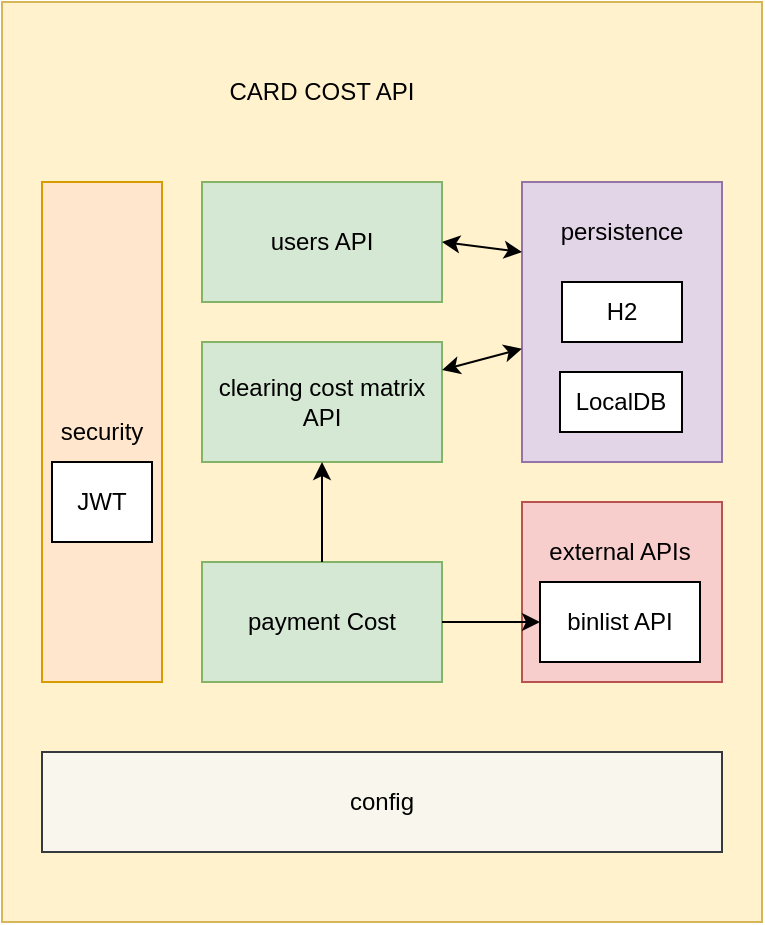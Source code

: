 <mxfile version="24.6.4" type="device">
  <diagram name="Página-1" id="wdOt6TQVJC9VEujH_Pei">
    <mxGraphModel dx="1434" dy="738" grid="1" gridSize="10" guides="1" tooltips="1" connect="1" arrows="1" fold="1" page="1" pageScale="1" pageWidth="827" pageHeight="1169" math="0" shadow="0">
      <root>
        <mxCell id="0" />
        <mxCell id="1" parent="0" />
        <mxCell id="c-l_ZWL3CEjmx6SEdFGr-1" value="" style="rounded=0;whiteSpace=wrap;html=1;fillColor=#fff2cc;strokeColor=#d6b656;" vertex="1" parent="1">
          <mxGeometry x="60" y="160" width="380" height="460" as="geometry" />
        </mxCell>
        <mxCell id="c-l_ZWL3CEjmx6SEdFGr-2" value="CARD COST API" style="text;html=1;align=center;verticalAlign=middle;whiteSpace=wrap;rounded=0;" vertex="1" parent="1">
          <mxGeometry x="165" y="190" width="110" height="30" as="geometry" />
        </mxCell>
        <mxCell id="c-l_ZWL3CEjmx6SEdFGr-3" value="" style="rounded=0;whiteSpace=wrap;html=1;fillColor=#f8cecc;strokeColor=#b85450;" vertex="1" parent="1">
          <mxGeometry x="320" y="410" width="100" height="90" as="geometry" />
        </mxCell>
        <mxCell id="c-l_ZWL3CEjmx6SEdFGr-4" value="payment Cost" style="rounded=0;whiteSpace=wrap;html=1;fillColor=#d5e8d4;strokeColor=#82b366;" vertex="1" parent="1">
          <mxGeometry x="160" y="440" width="120" height="60" as="geometry" />
        </mxCell>
        <mxCell id="c-l_ZWL3CEjmx6SEdFGr-5" value="users API" style="rounded=0;whiteSpace=wrap;html=1;fillColor=#d5e8d4;strokeColor=#82b366;" vertex="1" parent="1">
          <mxGeometry x="160" y="250" width="120" height="60" as="geometry" />
        </mxCell>
        <mxCell id="c-l_ZWL3CEjmx6SEdFGr-6" value="clearing cost matrix API" style="rounded=0;whiteSpace=wrap;html=1;fillColor=#d5e8d4;strokeColor=#82b366;" vertex="1" parent="1">
          <mxGeometry x="160" y="330" width="120" height="60" as="geometry" />
        </mxCell>
        <mxCell id="c-l_ZWL3CEjmx6SEdFGr-7" value="security" style="rounded=0;whiteSpace=wrap;html=1;fillColor=#ffe6cc;strokeColor=#d79b00;" vertex="1" parent="1">
          <mxGeometry x="80" y="250" width="60" height="250" as="geometry" />
        </mxCell>
        <mxCell id="c-l_ZWL3CEjmx6SEdFGr-8" value="" style="rounded=0;whiteSpace=wrap;html=1;fillColor=#e1d5e7;strokeColor=#9673a6;" vertex="1" parent="1">
          <mxGeometry x="320" y="250" width="100" height="140" as="geometry" />
        </mxCell>
        <mxCell id="c-l_ZWL3CEjmx6SEdFGr-9" value="config" style="rounded=0;whiteSpace=wrap;html=1;fillColor=#f9f7ed;strokeColor=#36393d;" vertex="1" parent="1">
          <mxGeometry x="80" y="535" width="340" height="50" as="geometry" />
        </mxCell>
        <mxCell id="c-l_ZWL3CEjmx6SEdFGr-10" value="external APIs" style="text;html=1;align=center;verticalAlign=middle;whiteSpace=wrap;rounded=0;" vertex="1" parent="1">
          <mxGeometry x="324" y="420" width="90" height="30" as="geometry" />
        </mxCell>
        <mxCell id="c-l_ZWL3CEjmx6SEdFGr-11" value="binlist API" style="rounded=0;whiteSpace=wrap;html=1;" vertex="1" parent="1">
          <mxGeometry x="329" y="450" width="80" height="40" as="geometry" />
        </mxCell>
        <mxCell id="c-l_ZWL3CEjmx6SEdFGr-12" value="" style="endArrow=classic;html=1;rounded=0;" edge="1" parent="1" source="c-l_ZWL3CEjmx6SEdFGr-4" target="c-l_ZWL3CEjmx6SEdFGr-11">
          <mxGeometry width="50" height="50" relative="1" as="geometry">
            <mxPoint x="390" y="570" as="sourcePoint" />
            <mxPoint x="440" y="520" as="targetPoint" />
          </mxGeometry>
        </mxCell>
        <mxCell id="c-l_ZWL3CEjmx6SEdFGr-13" value="" style="endArrow=classic;html=1;rounded=0;" edge="1" parent="1" source="c-l_ZWL3CEjmx6SEdFGr-4" target="c-l_ZWL3CEjmx6SEdFGr-6">
          <mxGeometry width="50" height="50" relative="1" as="geometry">
            <mxPoint x="390" y="570" as="sourcePoint" />
            <mxPoint x="440" y="520" as="targetPoint" />
          </mxGeometry>
        </mxCell>
        <mxCell id="c-l_ZWL3CEjmx6SEdFGr-14" value="" style="endArrow=classic;startArrow=classic;html=1;rounded=0;entryX=0;entryY=0.25;entryDx=0;entryDy=0;" edge="1" parent="1" target="c-l_ZWL3CEjmx6SEdFGr-8">
          <mxGeometry width="50" height="50" relative="1" as="geometry">
            <mxPoint x="280" y="280" as="sourcePoint" />
            <mxPoint x="440" y="520" as="targetPoint" />
          </mxGeometry>
        </mxCell>
        <mxCell id="c-l_ZWL3CEjmx6SEdFGr-15" value="" style="endArrow=classic;startArrow=classic;html=1;rounded=0;" edge="1" parent="1" source="c-l_ZWL3CEjmx6SEdFGr-6" target="c-l_ZWL3CEjmx6SEdFGr-8">
          <mxGeometry width="50" height="50" relative="1" as="geometry">
            <mxPoint x="390" y="570" as="sourcePoint" />
            <mxPoint x="440" y="520" as="targetPoint" />
          </mxGeometry>
        </mxCell>
        <mxCell id="c-l_ZWL3CEjmx6SEdFGr-16" value="persistence" style="text;html=1;align=center;verticalAlign=middle;whiteSpace=wrap;rounded=0;" vertex="1" parent="1">
          <mxGeometry x="340" y="260" width="60" height="30" as="geometry" />
        </mxCell>
        <mxCell id="c-l_ZWL3CEjmx6SEdFGr-17" value="H2" style="rounded=0;whiteSpace=wrap;html=1;" vertex="1" parent="1">
          <mxGeometry x="340" y="300" width="60" height="30" as="geometry" />
        </mxCell>
        <mxCell id="c-l_ZWL3CEjmx6SEdFGr-18" value="LocalDB" style="rounded=0;whiteSpace=wrap;html=1;" vertex="1" parent="1">
          <mxGeometry x="339" y="345" width="61" height="30" as="geometry" />
        </mxCell>
        <mxCell id="c-l_ZWL3CEjmx6SEdFGr-19" value="JWT" style="rounded=0;whiteSpace=wrap;html=1;" vertex="1" parent="1">
          <mxGeometry x="85" y="390" width="50" height="40" as="geometry" />
        </mxCell>
      </root>
    </mxGraphModel>
  </diagram>
</mxfile>
